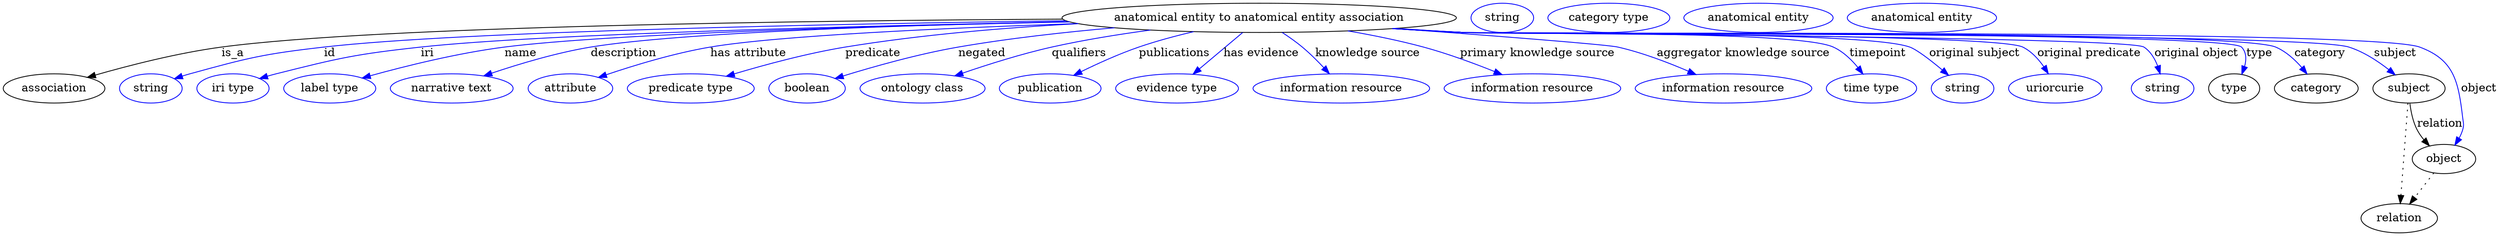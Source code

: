 digraph {
	graph [bb="0,0,3064.4,283"];
	node [label="\N"];
	"anatomical entity to anatomical entity association"	[height=0.5,
		label="anatomical entity to anatomical entity association",
		pos="1542.4,265",
		width=6.7341];
	association	[height=0.5,
		pos="62.394,178",
		width=1.7332];
	"anatomical entity to anatomical entity association" -> association	[label=is_a,
		lp="283.39,221.5",
		pos="e,103.54,191.64 1300.6,263.38 988.24,261.53 461.64,254.57 269.39,229 215.28,221.8 154.72,206.27 113.16,194.42"];
	id	[color=blue,
		height=0.5,
		label=string,
		pos="181.39,178",
		width=1.0652];
	"anatomical entity to anatomical entity association" -> id	[color=blue,
		label=id,
		lp="403.39,221.5",
		pos="e,210.11,189.94 1304.8,261.34 1021.7,257.37 565.81,248.19 396.39,229 321.22,220.48 302.36,216.02 229.39,196 226.24,195.13 222.99,\
194.16 219.75,193.14",
		style=solid];
	iri	[color=blue,
		height=0.5,
		label="iri type",
		pos="282.39,178",
		width=1.2277];
	"anatomical entity to anatomical entity association" -> iri	[color=blue,
		label=iri,
		lp="527.39,221.5",
		pos="e,314.99,190.21 1309.8,259.91 1056.2,254.76 666.73,244.65 519.39,229 436.78,220.22 416.02,216.07 335.39,196 331.96,195.15 328.43,\
194.19 324.89,193.17",
		style=solid];
	name	[color=blue,
		height=0.5,
		label="label type",
		pos="401.39,178",
		width=1.5707];
	"anatomical entity to anatomical entity association" -> name	[color=blue,
		label=name,
		lp="636.39,221.5",
		pos="e,441.37,190.85 1309.4,259.98 1079.8,255.15 745.19,245.56 616.39,229 558.92,221.61 494.32,205.5 451.08,193.56",
		style=solid];
	description	[color=blue,
		height=0.5,
		label="narrative text",
		pos="551.39,178",
		width=2.0943];
	"anatomical entity to anatomical entity association" -> description	[color=blue,
		label=description,
		lp="761.89,221.5",
		pos="e,590.6,193.5 1307.8,260.34 1105.7,256.02 829.94,247 721.39,229 679.68,222.08 633.76,208.18 600.17,196.79",
		style=solid];
	"has attribute"	[color=blue,
		height=0.5,
		label=attribute,
		pos="696.39,178",
		width=1.4443];
	"anatomical entity to anatomical entity association" -> "has attribute"	[color=blue,
		label="has attribute",
		lp="915.39,221.5",
		pos="e,730.76,191.55 1319,257.93 1156.9,252.49 952.08,243.14 868.39,229 824.02,221.5 774.85,206.5 740.49,194.88",
		style=solid];
	predicate	[color=blue,
		height=0.5,
		label="predicate type",
		pos="844.39,178",
		width=2.1665];
	"anatomical entity to anatomical entity association" -> predicate	[color=blue,
		label=predicate,
		lp="1068.4,221.5",
		pos="e,888.04,193 1320,257.77 1230.8,252.91 1127.3,244.28 1034.4,229 987.59,221.3 935.56,207.21 897.8,195.94",
		style=solid];
	negated	[color=blue,
		height=0.5,
		label=boolean,
		pos="987.39,178",
		width=1.2999];
	"anatomical entity to anatomical entity association" -> negated	[color=blue,
		label=negated,
		lp="1201.4,221.5",
		pos="e,1021.7,190.34 1364.3,252.75 1303.2,247.41 1234.5,239.76 1172.4,229 1123.6,220.54 1068.9,204.99 1031.7,193.47",
		style=solid];
	qualifiers	[color=blue,
		height=0.5,
		label="ontology class",
		pos="1128.4,178",
		width=2.1304];
	"anatomical entity to anatomical entity association" -> qualifiers	[color=blue,
		label=qualifiers,
		lp="1320.9,221.5",
		pos="e,1168.1,193.53 1408.6,249.95 1369.3,244.66 1326.4,237.75 1287.4,229 1250.1,220.63 1208.9,207.57 1177.8,196.9",
		style=solid];
	publications	[color=blue,
		height=0.5,
		label=publication,
		pos="1285.4,178",
		width=1.7332];
	"anatomical entity to anatomical entity association" -> publications	[color=blue,
		label=publications,
		lp="1438.4,221.5",
		pos="e,1314.4,194.2 1461.7,247.96 1439.6,242.75 1415.9,236.38 1394.4,229 1370.1,220.66 1344,208.78 1323.4,198.69",
		style=solid];
	"has evidence"	[color=blue,
		height=0.5,
		label="evidence type",
		pos="1441.4,178",
		width=2.0943];
	"anatomical entity to anatomical entity association" -> "has evidence"	[color=blue,
		label="has evidence",
		lp="1544.9,221.5",
		pos="e,1461.1,195.6 1522,246.8 1506.7,233.96 1485.7,216.27 1468.9,202.19",
		style=solid];
	"knowledge source"	[color=blue,
		height=0.5,
		label="information resource",
		pos="1643.4,178",
		width=3.015];
	"anatomical entity to anatomical entity association" -> "knowledge source"	[color=blue,
		label="knowledge source",
		lp="1675.9,221.5",
		pos="e,1628.7,196.14 1570.7,246.95 1579,241.56 1587.8,235.35 1595.4,229 1604.6,221.33 1613.9,212.07 1621.8,203.61",
		style=solid];
	"primary knowledge source"	[color=blue,
		height=0.5,
		label="information resource",
		pos="1878.4,178",
		width=3.015];
	"anatomical entity to anatomical entity association" -> "primary knowledge source"	[color=blue,
		label="primary knowledge source",
		lp="1884.4,221.5",
		pos="e,1841.2,195.02 1651.4,248.91 1681.8,243.69 1714.6,237.07 1744.4,229 1774,220.97 1806.3,209.03 1831.8,198.83",
		style=solid];
	"aggregator knowledge source"	[color=blue,
		height=0.5,
		label="information resource",
		pos="2113.4,178",
		width=3.015];
	"anatomical entity to anatomical entity association" -> "aggregator knowledge source"	[color=blue,
		label="aggregator knowledge source",
		lp="2137.9,221.5",
		pos="e,2079.5,195.15 1717.3,252.51 1828.9,244.77 1957.3,234.92 1983.4,229 2013.2,222.24 2045.2,209.99 2070,199.31",
		style=solid];
	timepoint	[color=blue,
		height=0.5,
		label="time type",
		pos="2295.4,178",
		width=1.5346];
	"anatomical entity to anatomical entity association" -> timepoint	[color=blue,
		label=timepoint,
		lp="2303.4,221.5",
		pos="e,2284.9,195.74 1710.4,252.01 1738.5,250.2 1767.2,248.45 1794.4,247 1844.8,244.3 2202.5,249.95 2248.4,229 2260.4,223.51 2270.8,213.39 \
2278.8,203.69",
		style=solid];
	"original subject"	[color=blue,
		height=0.5,
		label=string,
		pos="2407.4,178",
		width=1.0652];
	"anatomical entity to anatomical entity association" -> "original subject"	[color=blue,
		label="original subject",
		lp="2422.4,221.5",
		pos="e,2390.2,194.21 1709.4,251.92 1737.8,250.1 1766.9,248.38 1794.4,247 1855.2,243.95 2285,249.56 2342.4,229 2351.2,225.84 2368.1,212.71 \
2382.5,200.7",
		style=solid];
	"original predicate"	[color=blue,
		height=0.5,
		label=uriorcurie,
		pos="2521.4,178",
		width=1.5887];
	"anatomical entity to anatomical entity association" -> "original predicate"	[color=blue,
		label="original predicate",
		lp="2562.9,221.5",
		pos="e,2512.8,196.23 1708.1,251.85 1736.8,250.02 1766.5,248.31 1794.4,247 1832.5,245.21 2447.2,245.99 2481.4,229 2492.1,223.7 2500.8,\
214.07 2507.4,204.67",
		style=solid];
	"original object"	[color=blue,
		height=0.5,
		label=string,
		pos="2653.4,178",
		width=1.0652];
	"anatomical entity to anatomical entity association" -> "original object"	[color=blue,
		label="original object",
		lp="2694.9,221.5",
		pos="e,2650.4,195.98 1707.4,251.78 1736.4,249.95 1766.2,248.25 1794.4,247 1817.6,245.97 2611,241.74 2630.4,229 2638.5,223.67 2643.8,214.68 \
2647.3,205.78",
		style=solid];
	type	[height=0.5,
		pos="2741.4,178",
		width=0.86659];
	"anatomical entity to anatomical entity association" -> type	[color=blue,
		label=type,
		lp="2772.4,221.5",
		pos="e,2750.8,195.54 1706.7,251.76 1735.9,249.92 1766,248.22 1794.4,247 1820.9,245.86 2731.8,247.96 2750.4,229 2756.6,222.69 2756.6,213.65 \
2754.2,204.99",
		style=solid];
	category	[height=0.5,
		pos="2842.4,178",
		width=1.4263];
	"anatomical entity to anatomical entity association" -> category	[color=blue,
		label=category,
		lp="2846.9,221.5",
		pos="e,2831,195.86 1706.7,251.74 1735.9,249.9 1766,248.21 1794.4,247 1849.8,244.63 2741.4,250.68 2792.4,229 2804.9,223.68 2816,213.58 \
2824.5,203.84",
		style=solid];
	subject	[height=0.5,
		pos="2956.4,178",
		width=1.2277];
	"anatomical entity to anatomical entity association" -> subject	[color=blue,
		label=subject,
		lp="2939.4,221.5",
		pos="e,2939.4,194.75 1706.4,251.73 1735.7,249.88 1765.9,248.2 1794.4,247 1854.8,244.46 2824.7,247.18 2882.4,229 2900.4,223.33 2918,211.74 \
2931.5,201.15",
		style=solid];
	object	[height=0.5,
		pos="2999.4,91",
		width=1.0832];
	"anatomical entity to anatomical entity association" -> object	[color=blue,
		label=object,
		lp="3042.4,178",
		pos="e,3012.8,108.09 1706.3,251.7 1735.7,249.85 1765.9,248.18 1794.4,247 1859.6,244.3 2908.1,251.54 2969.4,229 3011.9,213.37 3017.1,186.96 \
3022.4,142 3023.2,135.38 3024.3,133.39 3022.4,127 3021.4,123.55 3019.9,120.13 3018.1,116.85",
		style=solid];
	association_type	[color=blue,
		height=0.5,
		label=string,
		pos="1841.4,265",
		width=1.0652];
	association_category	[color=blue,
		height=0.5,
		label="category type",
		pos="1972.4,265",
		width=2.0762];
	subject -> object	[label=relation,
		lp="2994.4,134.5",
		pos="e,2981.5,107.23 2957.5,159.55 2958.7,149.57 2961.2,137.07 2966.4,127 2968.6,122.68 2971.5,118.52 2974.7,114.66"];
	relation	[height=0.5,
		pos="2944.4,18",
		width=1.2999];
	subject -> relation	[pos="e,2945.7,36.188 2955.1,159.79 2953,132.48 2949,78.994 2946.5,46.38",
		style=dotted];
	"anatomical entity to anatomical entity association_subject"	[color=blue,
		height=0.5,
		label="anatomical entity",
		pos="2156.4,265",
		width=2.5456];
	object -> relation	[pos="e,2957.2,35.54 2986.9,73.889 2980,64.939 2971.2,53.617 2963.4,43.584",
		style=dotted];
	"anatomical entity to anatomical entity association_object"	[color=blue,
		height=0.5,
		label="anatomical entity",
		pos="2357.4,265",
		width=2.5456];
}
